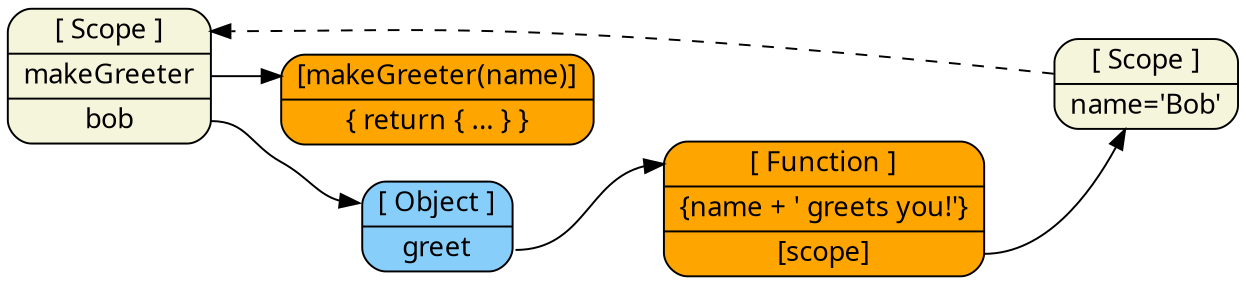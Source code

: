 digraph finite_state_machine {
  size="8.3,8"
  rankdir = "LR"
	node [fontname=Sans]

  /* Execution Contexts */
  node [shape=Mrecord, fillcolor=beige, style=filled];
  top [label="<__proto__>[ Scope ]|<makeGreeter>makeGreeter|<bob>bob"];
  closure [label="<__proto__>[ Scope ]|<name>name='Bob'"];

  /* Normal Objects */
  node [shape = Mrecord, fillcolor=lightskyblue, style=filled];
  ob_bob [label="<__proto__>[ Object ]|<greet>greet"];

  /* Function Objects */
  node [shape = Mrecord, fillcolor=orange, style=filled]
  fn_makeGreeter [label="<__proto__>[makeGreeter(name)]|\{ return \{ ... \} \}"];
  fn_greet [label="<__proto__>[ Function ]|\{name + ' greets you!'\}|<__scope__>[scope]"];

  /* References */
  top:makeGreeter -> fn_makeGreeter:__proto__;
  top:bob -> ob_bob:__proto__;
  ob_bob:greet -> fn_greet:__proto__;
  fn_greet:__scope__ -> closure;

  /* Inheritance Chains */
  edge [style=dashed]
  closure -> top:__proto__;
}
